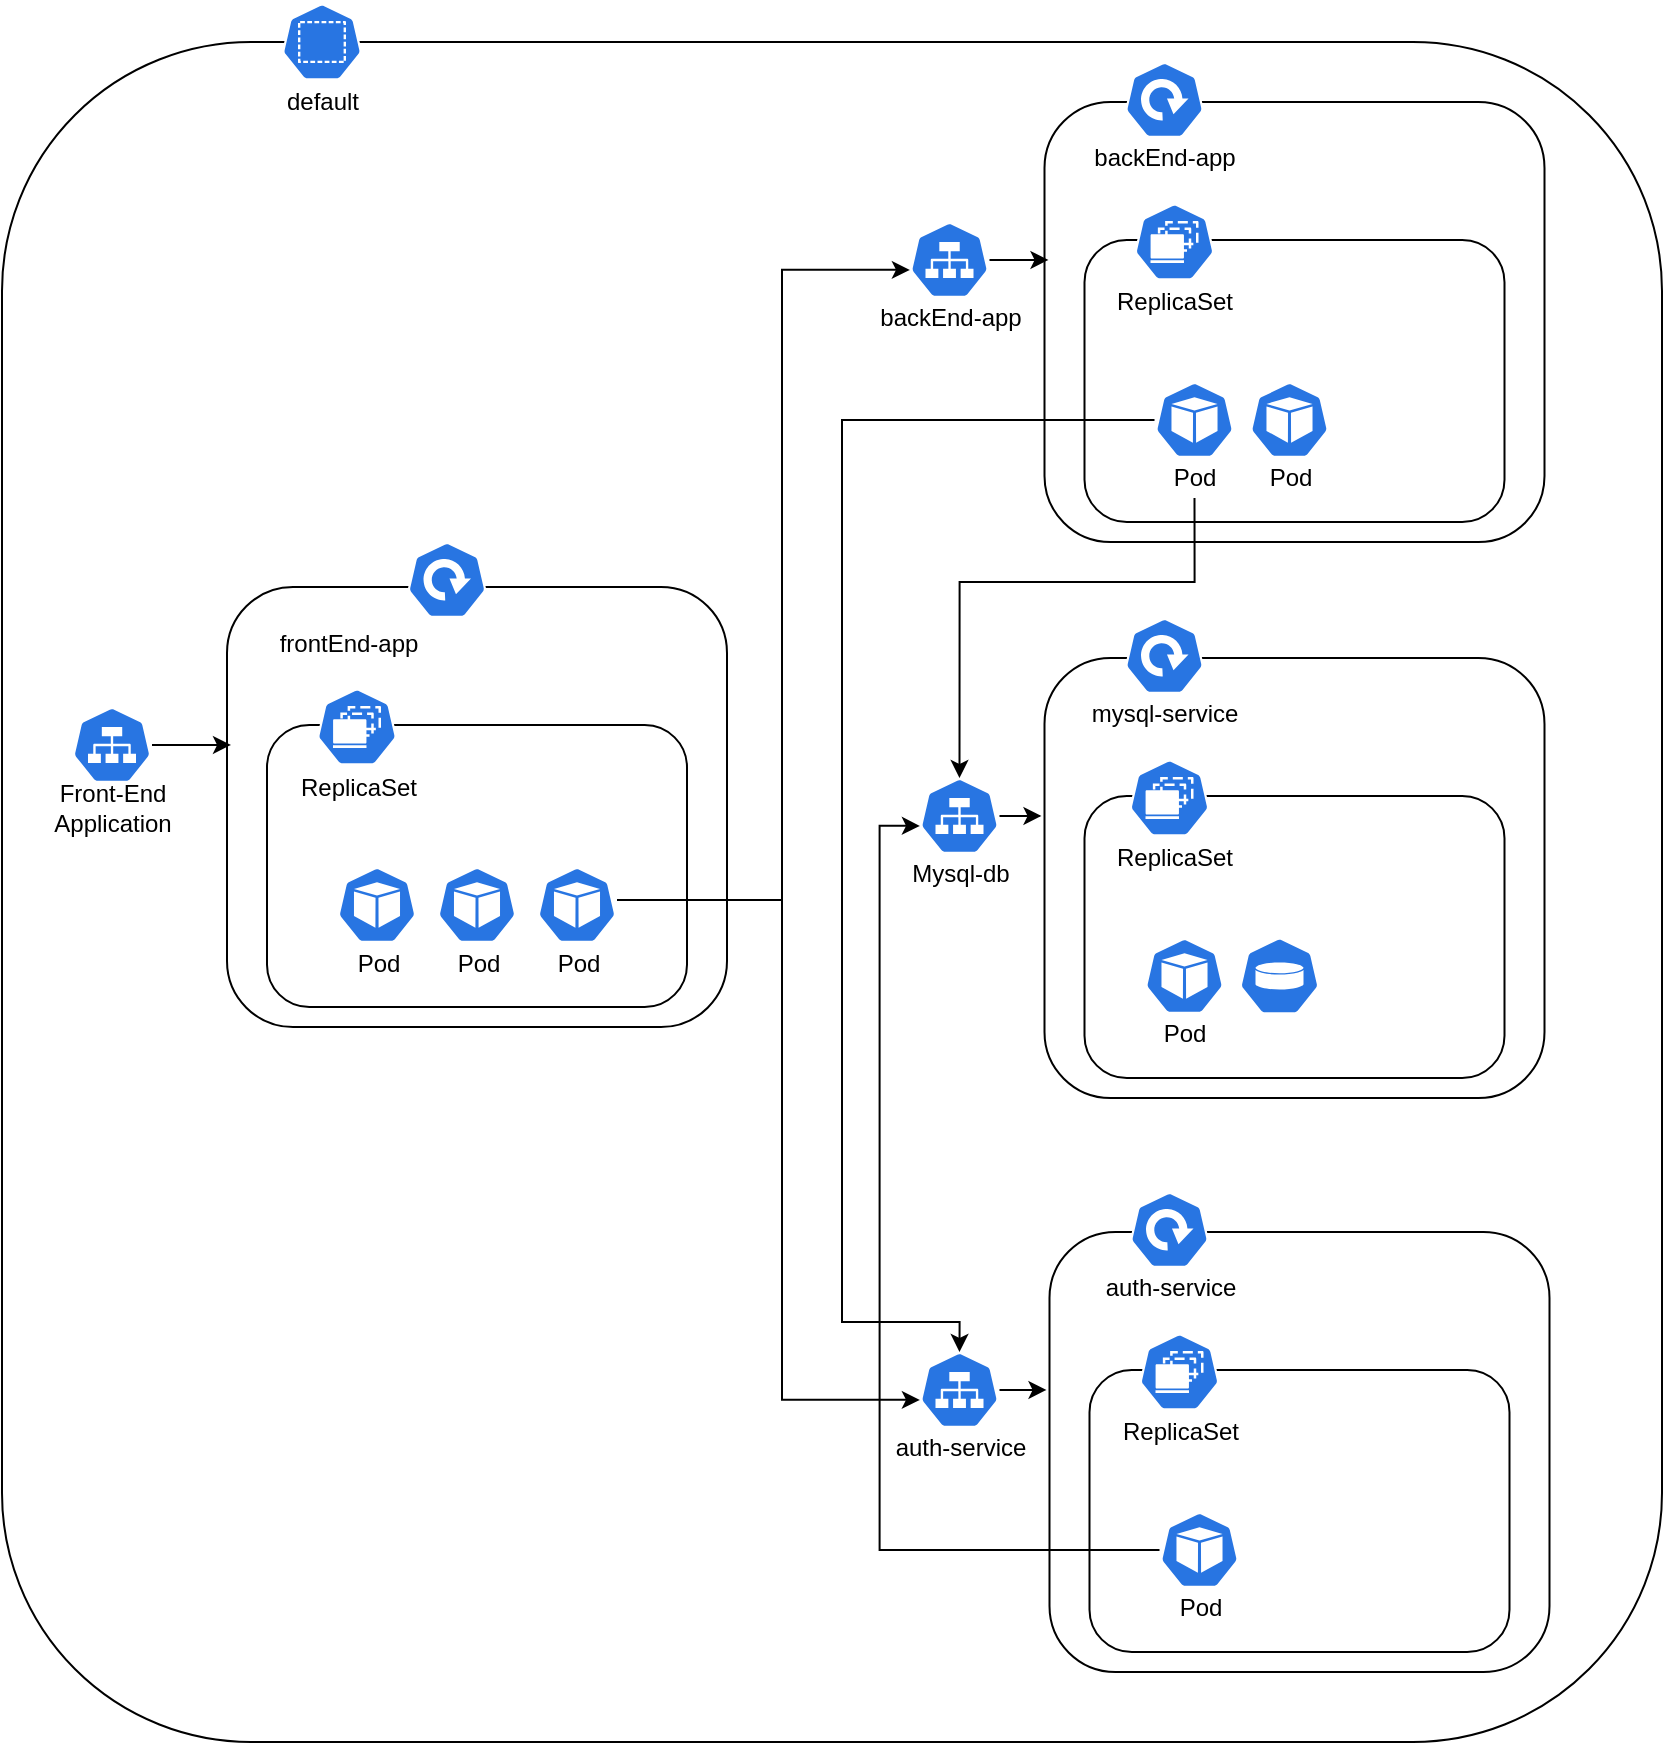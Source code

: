 <mxfile version="20.6.0" type="device"><diagram id="7euUS1w7VR5IB6_nVdwP" name="Page-1"><mxGraphModel dx="1865" dy="1716" grid="1" gridSize="10" guides="1" tooltips="1" connect="1" arrows="1" fold="1" page="1" pageScale="1" pageWidth="827" pageHeight="1169" math="0" shadow="0"><root><mxCell id="0"/><mxCell id="1" parent="0"/><mxCell id="IVqRew9tFEnTftYsaTbY-22" value="" style="rounded=1;whiteSpace=wrap;html=1;" parent="1" vertex="1"><mxGeometry x="-20" y="10" width="830" height="850" as="geometry"/></mxCell><mxCell id="IVqRew9tFEnTftYsaTbY-7" value="" style="rounded=1;whiteSpace=wrap;html=1;" parent="1" vertex="1"><mxGeometry x="501.25" y="40" width="250" height="220" as="geometry"/></mxCell><mxCell id="IVqRew9tFEnTftYsaTbY-4" value="" style="rounded=1;whiteSpace=wrap;html=1;" parent="1" vertex="1"><mxGeometry x="521.25" y="109" width="210" height="141" as="geometry"/></mxCell><mxCell id="IVqRew9tFEnTftYsaTbY-79" style="edgeStyle=orthogonalEdgeStyle;rounded=0;orthogonalLoop=1;jettySize=auto;html=1;fontSize=12;entryX=0.5;entryY=0;entryDx=0;entryDy=0;entryPerimeter=0;" parent="1" source="IVqRew9tFEnTftYsaTbY-1" target="IVqRew9tFEnTftYsaTbY-20" edge="1"><mxGeometry relative="1" as="geometry"><mxPoint x="470" y="480" as="targetPoint"/><Array as="points"><mxPoint x="400" y="199"/><mxPoint x="400" y="650"/><mxPoint x="459" y="650"/></Array></mxGeometry></mxCell><mxCell id="IVqRew9tFEnTftYsaTbY-1" value="" style="sketch=0;html=1;dashed=0;whitespace=wrap;fillColor=#2875E2;strokeColor=#ffffff;points=[[0.005,0.63,0],[0.1,0.2,0],[0.9,0.2,0],[0.5,0,0],[0.995,0.63,0],[0.72,0.99,0],[0.5,1,0],[0.28,0.99,0]];shape=mxgraph.kubernetes.icon;prIcon=pod" parent="1" vertex="1"><mxGeometry x="556.25" y="180" width="40" height="38" as="geometry"/></mxCell><mxCell id="IVqRew9tFEnTftYsaTbY-5" value="" style="sketch=0;html=1;dashed=0;whitespace=wrap;fillColor=#2875E2;strokeColor=#ffffff;points=[[0.005,0.63,0],[0.1,0.2,0],[0.9,0.2,0],[0.5,0,0],[0.995,0.63,0],[0.72,0.99,0],[0.5,1,0],[0.28,0.99,0]];shape=mxgraph.kubernetes.icon;prIcon=ds" parent="1" vertex="1"><mxGeometry x="546.25" y="90" width="40" height="40" as="geometry"/></mxCell><mxCell id="IVqRew9tFEnTftYsaTbY-6" value="" style="sketch=0;html=1;dashed=0;whitespace=wrap;fillColor=#2875E2;strokeColor=#ffffff;points=[[0.005,0.63,0],[0.1,0.2,0],[0.9,0.2,0],[0.5,0,0],[0.995,0.63,0],[0.72,0.99,0],[0.5,1,0],[0.28,0.99,0]];shape=mxgraph.kubernetes.icon;prIcon=deploy" parent="1" vertex="1"><mxGeometry x="541.25" y="20" width="40" height="38" as="geometry"/></mxCell><mxCell id="IVqRew9tFEnTftYsaTbY-32" style="edgeStyle=orthogonalEdgeStyle;rounded=0;orthogonalLoop=1;jettySize=auto;html=1;entryX=0.008;entryY=0.359;entryDx=0;entryDy=0;entryPerimeter=0;fontSize=12;" parent="1" source="IVqRew9tFEnTftYsaTbY-9" target="IVqRew9tFEnTftYsaTbY-7" edge="1"><mxGeometry relative="1" as="geometry"/></mxCell><mxCell id="IVqRew9tFEnTftYsaTbY-9" value="" style="sketch=0;html=1;dashed=0;whitespace=wrap;fillColor=#2875E2;strokeColor=#ffffff;points=[[0.005,0.63,0],[0.1,0.2,0],[0.9,0.2,0],[0.5,0,0],[0.995,0.63,0],[0.72,0.99,0],[0.5,1,0],[0.28,0.99,0]];shape=mxgraph.kubernetes.icon;prIcon=svc" parent="1" vertex="1"><mxGeometry x="433.75" y="100" width="40" height="38" as="geometry"/></mxCell><mxCell id="IVqRew9tFEnTftYsaTbY-12" value="" style="rounded=1;whiteSpace=wrap;html=1;" parent="1" vertex="1"><mxGeometry x="503.75" y="605" width="250" height="220" as="geometry"/></mxCell><mxCell id="IVqRew9tFEnTftYsaTbY-13" value="" style="rounded=1;whiteSpace=wrap;html=1;" parent="1" vertex="1"><mxGeometry x="523.75" y="674" width="210" height="141" as="geometry"/></mxCell><mxCell id="lvl8pQBQ-3sUdk-I1pao-36" style="edgeStyle=orthogonalEdgeStyle;rounded=0;orthogonalLoop=1;jettySize=auto;html=1;entryX=0.005;entryY=0.63;entryDx=0;entryDy=0;entryPerimeter=0;" edge="1" parent="1" source="IVqRew9tFEnTftYsaTbY-14" target="lvl8pQBQ-3sUdk-I1pao-20"><mxGeometry relative="1" as="geometry"/></mxCell><mxCell id="IVqRew9tFEnTftYsaTbY-14" value="" style="sketch=0;html=1;dashed=0;whitespace=wrap;fillColor=#2875E2;strokeColor=#ffffff;points=[[0.005,0.63,0],[0.1,0.2,0],[0.9,0.2,0],[0.5,0,0],[0.995,0.63,0],[0.72,0.99,0],[0.5,1,0],[0.28,0.99,0]];shape=mxgraph.kubernetes.icon;prIcon=pod" parent="1" vertex="1"><mxGeometry x="558.75" y="745" width="40" height="38" as="geometry"/></mxCell><mxCell id="IVqRew9tFEnTftYsaTbY-17" value="" style="sketch=0;html=1;dashed=0;whitespace=wrap;fillColor=#2875E2;strokeColor=#ffffff;points=[[0.005,0.63,0],[0.1,0.2,0],[0.9,0.2,0],[0.5,0,0],[0.995,0.63,0],[0.72,0.99,0],[0.5,1,0],[0.28,0.99,0]];shape=mxgraph.kubernetes.icon;prIcon=ds" parent="1" vertex="1"><mxGeometry x="548.75" y="655" width="40" height="40" as="geometry"/></mxCell><mxCell id="IVqRew9tFEnTftYsaTbY-18" value="" style="sketch=0;html=1;dashed=0;whitespace=wrap;fillColor=#2875E2;strokeColor=#ffffff;points=[[0.005,0.63,0],[0.1,0.2,0],[0.9,0.2,0],[0.5,0,0],[0.995,0.63,0],[0.72,0.99,0],[0.5,1,0],[0.28,0.99,0]];shape=mxgraph.kubernetes.icon;prIcon=deploy" parent="1" vertex="1"><mxGeometry x="543.75" y="585" width="40" height="38" as="geometry"/></mxCell><mxCell id="IVqRew9tFEnTftYsaTbY-33" style="edgeStyle=orthogonalEdgeStyle;rounded=0;orthogonalLoop=1;jettySize=auto;html=1;entryX=-0.006;entryY=0.359;entryDx=0;entryDy=0;entryPerimeter=0;fontSize=12;" parent="1" source="IVqRew9tFEnTftYsaTbY-20" target="IVqRew9tFEnTftYsaTbY-12" edge="1"><mxGeometry relative="1" as="geometry"/></mxCell><mxCell id="IVqRew9tFEnTftYsaTbY-20" value="" style="sketch=0;html=1;dashed=0;whitespace=wrap;fillColor=#2875E2;strokeColor=#ffffff;points=[[0.005,0.63,0],[0.1,0.2,0],[0.9,0.2,0],[0.5,0,0],[0.995,0.63,0],[0.72,0.99,0],[0.5,1,0],[0.28,0.99,0]];shape=mxgraph.kubernetes.icon;prIcon=svc" parent="1" vertex="1"><mxGeometry x="438.75" y="665" width="40" height="38" as="geometry"/></mxCell><mxCell id="IVqRew9tFEnTftYsaTbY-23" value="" style="sketch=0;html=1;dashed=0;whitespace=wrap;fillColor=#2875E2;strokeColor=#ffffff;points=[[0.005,0.63,0],[0.1,0.2,0],[0.9,0.2,0],[0.5,0,0],[0.995,0.63,0],[0.72,0.99,0],[0.5,1,0],[0.28,0.99,0]];shape=mxgraph.kubernetes.icon;prIcon=ns" parent="1" vertex="1"><mxGeometry x="120" y="-10" width="40" height="40" as="geometry"/></mxCell><mxCell id="IVqRew9tFEnTftYsaTbY-24" value="default" style="text;strokeColor=none;fillColor=none;html=1;fontSize=12;fontStyle=0;verticalAlign=middle;align=center;" parent="1" vertex="1"><mxGeometry x="115" y="30" width="50" height="20" as="geometry"/></mxCell><mxCell id="IVqRew9tFEnTftYsaTbY-26" value="backEnd-app" style="text;strokeColor=none;fillColor=none;html=1;fontSize=12;fontStyle=0;verticalAlign=middle;align=center;" parent="1" vertex="1"><mxGeometry x="536.25" y="58" width="50" height="20" as="geometry"/></mxCell><mxCell id="IVqRew9tFEnTftYsaTbY-27" value="ReplicaSet" style="text;strokeColor=none;fillColor=none;html=1;fontSize=12;fontStyle=0;verticalAlign=middle;align=center;" parent="1" vertex="1"><mxGeometry x="541.25" y="130" width="50" height="20" as="geometry"/></mxCell><mxCell id="IVqRew9tFEnTftYsaTbY-28" value="auth-service" style="text;strokeColor=none;fillColor=none;html=1;fontSize=12;fontStyle=0;verticalAlign=middle;align=center;" parent="1" vertex="1"><mxGeometry x="538.75" y="623" width="50" height="20" as="geometry"/></mxCell><mxCell id="IVqRew9tFEnTftYsaTbY-29" value="ReplicaSet" style="text;strokeColor=none;fillColor=none;html=1;fontSize=12;fontStyle=0;verticalAlign=middle;align=center;" parent="1" vertex="1"><mxGeometry x="543.75" y="695" width="50" height="20" as="geometry"/></mxCell><mxCell id="IVqRew9tFEnTftYsaTbY-30" value="auth-service" style="text;strokeColor=none;fillColor=none;html=1;fontSize=12;fontStyle=0;verticalAlign=middle;align=center;" parent="1" vertex="1"><mxGeometry x="433.75" y="703" width="50" height="20" as="geometry"/></mxCell><mxCell id="IVqRew9tFEnTftYsaTbY-34" value="Pod" style="text;strokeColor=none;fillColor=none;html=1;fontSize=12;fontStyle=0;verticalAlign=middle;align=center;" parent="1" vertex="1"><mxGeometry x="553.75" y="783" width="50" height="20" as="geometry"/></mxCell><mxCell id="lvl8pQBQ-3sUdk-I1pao-32" style="edgeStyle=orthogonalEdgeStyle;rounded=0;orthogonalLoop=1;jettySize=auto;html=1;exitX=0.5;exitY=1;exitDx=0;exitDy=0;entryX=0.5;entryY=0;entryDx=0;entryDy=0;entryPerimeter=0;" edge="1" parent="1" source="IVqRew9tFEnTftYsaTbY-39" target="lvl8pQBQ-3sUdk-I1pao-20"><mxGeometry relative="1" as="geometry"><Array as="points"><mxPoint x="576" y="280"/><mxPoint x="459" y="280"/></Array></mxGeometry></mxCell><mxCell id="IVqRew9tFEnTftYsaTbY-39" value="Pod" style="text;strokeColor=none;fillColor=none;html=1;fontSize=12;fontStyle=0;verticalAlign=middle;align=center;" parent="1" vertex="1"><mxGeometry x="551.25" y="218" width="50" height="20" as="geometry"/></mxCell><mxCell id="IVqRew9tFEnTftYsaTbY-42" value="backEnd-app" style="text;strokeColor=none;fillColor=none;html=1;fontSize=12;fontStyle=0;verticalAlign=middle;align=center;" parent="1" vertex="1"><mxGeometry x="428.75" y="138" width="50" height="20" as="geometry"/></mxCell><mxCell id="IVqRew9tFEnTftYsaTbY-43" value="" style="rounded=1;whiteSpace=wrap;html=1;" parent="1" vertex="1"><mxGeometry x="92.5" y="282.5" width="250" height="220" as="geometry"/></mxCell><mxCell id="IVqRew9tFEnTftYsaTbY-44" value="" style="rounded=1;whiteSpace=wrap;html=1;" parent="1" vertex="1"><mxGeometry x="112.5" y="351.5" width="210" height="141" as="geometry"/></mxCell><mxCell id="IVqRew9tFEnTftYsaTbY-45" value="" style="sketch=0;html=1;dashed=0;whitespace=wrap;fillColor=#2875E2;strokeColor=#ffffff;points=[[0.005,0.63,0],[0.1,0.2,0],[0.9,0.2,0],[0.5,0,0],[0.995,0.63,0],[0.72,0.99,0],[0.5,1,0],[0.28,0.99,0]];shape=mxgraph.kubernetes.icon;prIcon=pod" parent="1" vertex="1"><mxGeometry x="147.5" y="422.5" width="40" height="38" as="geometry"/></mxCell><mxCell id="IVqRew9tFEnTftYsaTbY-46" value="" style="sketch=0;html=1;dashed=0;whitespace=wrap;fillColor=#2875E2;strokeColor=#ffffff;points=[[0.005,0.63,0],[0.1,0.2,0],[0.9,0.2,0],[0.5,0,0],[0.995,0.63,0],[0.72,0.99,0],[0.5,1,0],[0.28,0.99,0]];shape=mxgraph.kubernetes.icon;prIcon=pod" parent="1" vertex="1"><mxGeometry x="197.5" y="422.5" width="40" height="38" as="geometry"/></mxCell><mxCell id="IVqRew9tFEnTftYsaTbY-59" style="edgeStyle=orthogonalEdgeStyle;rounded=0;orthogonalLoop=1;jettySize=auto;html=1;entryX=0.005;entryY=0.63;entryDx=0;entryDy=0;entryPerimeter=0;fontSize=12;" parent="1" source="IVqRew9tFEnTftYsaTbY-47" target="IVqRew9tFEnTftYsaTbY-20" edge="1"><mxGeometry relative="1" as="geometry"><Array as="points"><mxPoint x="370" y="439"/><mxPoint x="370" y="689"/></Array></mxGeometry></mxCell><mxCell id="IVqRew9tFEnTftYsaTbY-60" style="edgeStyle=orthogonalEdgeStyle;rounded=0;orthogonalLoop=1;jettySize=auto;html=1;entryX=0.005;entryY=0.63;entryDx=0;entryDy=0;entryPerimeter=0;fontSize=12;" parent="1" source="IVqRew9tFEnTftYsaTbY-47" target="IVqRew9tFEnTftYsaTbY-9" edge="1"><mxGeometry relative="1" as="geometry"><Array as="points"><mxPoint x="370" y="439"/><mxPoint x="370" y="124"/></Array></mxGeometry></mxCell><mxCell id="IVqRew9tFEnTftYsaTbY-47" value="" style="sketch=0;html=1;dashed=0;whitespace=wrap;fillColor=#2875E2;strokeColor=#ffffff;points=[[0.005,0.63,0],[0.1,0.2,0],[0.9,0.2,0],[0.5,0,0],[0.995,0.63,0],[0.72,0.99,0],[0.5,1,0],[0.28,0.99,0]];shape=mxgraph.kubernetes.icon;prIcon=pod" parent="1" vertex="1"><mxGeometry x="247.5" y="422.5" width="40" height="38" as="geometry"/></mxCell><mxCell id="IVqRew9tFEnTftYsaTbY-48" value="" style="sketch=0;html=1;dashed=0;whitespace=wrap;fillColor=#2875E2;strokeColor=#ffffff;points=[[0.005,0.63,0],[0.1,0.2,0],[0.9,0.2,0],[0.5,0,0],[0.995,0.63,0],[0.72,0.99,0],[0.5,1,0],[0.28,0.99,0]];shape=mxgraph.kubernetes.icon;prIcon=ds" parent="1" vertex="1"><mxGeometry x="137.5" y="332.5" width="40" height="40" as="geometry"/></mxCell><mxCell id="IVqRew9tFEnTftYsaTbY-49" value="" style="sketch=0;html=1;dashed=0;whitespace=wrap;fillColor=#2875E2;strokeColor=#ffffff;points=[[0.005,0.63,0],[0.1,0.2,0],[0.9,0.2,0],[0.5,0,0],[0.995,0.63,0],[0.72,0.99,0],[0.5,1,0],[0.28,0.99,0]];shape=mxgraph.kubernetes.icon;prIcon=deploy" parent="1" vertex="1"><mxGeometry x="182.5" y="260" width="40" height="38" as="geometry"/></mxCell><mxCell id="IVqRew9tFEnTftYsaTbY-50" style="edgeStyle=orthogonalEdgeStyle;rounded=0;orthogonalLoop=1;jettySize=auto;html=1;entryX=0.008;entryY=0.359;entryDx=0;entryDy=0;entryPerimeter=0;fontSize=12;" parent="1" source="IVqRew9tFEnTftYsaTbY-51" target="IVqRew9tFEnTftYsaTbY-43" edge="1"><mxGeometry relative="1" as="geometry"/></mxCell><mxCell id="IVqRew9tFEnTftYsaTbY-51" value="" style="sketch=0;html=1;dashed=0;whitespace=wrap;fillColor=#2875E2;strokeColor=#ffffff;points=[[0.005,0.63,0],[0.1,0.2,0],[0.9,0.2,0],[0.5,0,0],[0.995,0.63,0],[0.72,0.99,0],[0.5,1,0],[0.28,0.99,0]];shape=mxgraph.kubernetes.icon;prIcon=svc" parent="1" vertex="1"><mxGeometry x="15" y="342.5" width="40" height="38" as="geometry"/></mxCell><mxCell id="IVqRew9tFEnTftYsaTbY-52" value="frontEnd-app" style="text;strokeColor=none;fillColor=none;html=1;fontSize=12;fontStyle=0;verticalAlign=middle;align=center;" parent="1" vertex="1"><mxGeometry x="127.5" y="300.5" width="50" height="20" as="geometry"/></mxCell><mxCell id="IVqRew9tFEnTftYsaTbY-53" value="ReplicaSet" style="text;strokeColor=none;fillColor=none;html=1;fontSize=12;fontStyle=0;verticalAlign=middle;align=center;" parent="1" vertex="1"><mxGeometry x="132.5" y="372.5" width="50" height="20" as="geometry"/></mxCell><mxCell id="IVqRew9tFEnTftYsaTbY-54" value="Pod" style="text;strokeColor=none;fillColor=none;html=1;fontSize=12;fontStyle=0;verticalAlign=middle;align=center;" parent="1" vertex="1"><mxGeometry x="142.5" y="460.5" width="50" height="20" as="geometry"/></mxCell><mxCell id="IVqRew9tFEnTftYsaTbY-55" value="Pod" style="text;strokeColor=none;fillColor=none;html=1;fontSize=12;fontStyle=0;verticalAlign=middle;align=center;" parent="1" vertex="1"><mxGeometry x="192.5" y="460.5" width="50" height="20" as="geometry"/></mxCell><mxCell id="IVqRew9tFEnTftYsaTbY-56" value="Pod" style="text;strokeColor=none;fillColor=none;html=1;fontSize=12;fontStyle=0;verticalAlign=middle;align=center;" parent="1" vertex="1"><mxGeometry x="242.5" y="460.5" width="50" height="20" as="geometry"/></mxCell><mxCell id="IVqRew9tFEnTftYsaTbY-57" value="Front-End&lt;br&gt;Application" style="text;strokeColor=none;fillColor=none;html=1;fontSize=12;fontStyle=0;verticalAlign=middle;align=center;" parent="1" vertex="1"><mxGeometry x="10" y="382.5" width="50" height="20" as="geometry"/></mxCell><mxCell id="IVqRew9tFEnTftYsaTbY-77" value="" style="sketch=0;html=1;dashed=0;whitespace=wrap;fillColor=#2875E2;strokeColor=#ffffff;points=[[0.005,0.63,0],[0.1,0.2,0],[0.9,0.2,0],[0.5,0,0],[0.995,0.63,0],[0.72,0.99,0],[0.5,1,0],[0.28,0.99,0]];shape=mxgraph.kubernetes.icon;prIcon=pod" parent="1" vertex="1"><mxGeometry x="603.75" y="180" width="40" height="38" as="geometry"/></mxCell><mxCell id="IVqRew9tFEnTftYsaTbY-78" value="Pod" style="text;strokeColor=none;fillColor=none;html=1;fontSize=12;fontStyle=0;verticalAlign=middle;align=center;" parent="1" vertex="1"><mxGeometry x="598.75" y="218" width="50" height="20" as="geometry"/></mxCell><mxCell id="lvl8pQBQ-3sUdk-I1pao-14" value="" style="rounded=1;whiteSpace=wrap;html=1;" vertex="1" parent="1"><mxGeometry x="501.25" y="318" width="250" height="220" as="geometry"/></mxCell><mxCell id="lvl8pQBQ-3sUdk-I1pao-15" value="" style="rounded=1;whiteSpace=wrap;html=1;" vertex="1" parent="1"><mxGeometry x="521.25" y="387" width="210" height="141" as="geometry"/></mxCell><mxCell id="lvl8pQBQ-3sUdk-I1pao-17" value="" style="sketch=0;html=1;dashed=0;whitespace=wrap;fillColor=#2875E2;strokeColor=#ffffff;points=[[0.005,0.63,0],[0.1,0.2,0],[0.9,0.2,0],[0.5,0,0],[0.995,0.63,0],[0.72,0.99,0],[0.5,1,0],[0.28,0.99,0]];shape=mxgraph.kubernetes.icon;prIcon=ds" vertex="1" parent="1"><mxGeometry x="543.75" y="368" width="40" height="40" as="geometry"/></mxCell><mxCell id="lvl8pQBQ-3sUdk-I1pao-18" value="" style="sketch=0;html=1;dashed=0;whitespace=wrap;fillColor=#2875E2;strokeColor=#ffffff;points=[[0.005,0.63,0],[0.1,0.2,0],[0.9,0.2,0],[0.5,0,0],[0.995,0.63,0],[0.72,0.99,0],[0.5,1,0],[0.28,0.99,0]];shape=mxgraph.kubernetes.icon;prIcon=deploy" vertex="1" parent="1"><mxGeometry x="541.25" y="298" width="40" height="38" as="geometry"/></mxCell><mxCell id="lvl8pQBQ-3sUdk-I1pao-19" style="edgeStyle=orthogonalEdgeStyle;rounded=0;orthogonalLoop=1;jettySize=auto;html=1;entryX=-0.006;entryY=0.359;entryDx=0;entryDy=0;entryPerimeter=0;fontSize=12;" edge="1" parent="1" source="lvl8pQBQ-3sUdk-I1pao-20" target="lvl8pQBQ-3sUdk-I1pao-14"><mxGeometry relative="1" as="geometry"/></mxCell><mxCell id="lvl8pQBQ-3sUdk-I1pao-20" value="" style="sketch=0;html=1;dashed=0;whitespace=wrap;fillColor=#2875E2;strokeColor=#ffffff;points=[[0.005,0.63,0],[0.1,0.2,0],[0.9,0.2,0],[0.5,0,0],[0.995,0.63,0],[0.72,0.99,0],[0.5,1,0],[0.28,0.99,0]];shape=mxgraph.kubernetes.icon;prIcon=svc" vertex="1" parent="1"><mxGeometry x="438.75" y="378" width="40" height="38" as="geometry"/></mxCell><mxCell id="lvl8pQBQ-3sUdk-I1pao-21" value="mysql-service" style="text;strokeColor=none;fillColor=none;html=1;fontSize=12;fontStyle=0;verticalAlign=middle;align=center;" vertex="1" parent="1"><mxGeometry x="536.25" y="336" width="50" height="20" as="geometry"/></mxCell><mxCell id="lvl8pQBQ-3sUdk-I1pao-22" value="ReplicaSet" style="text;strokeColor=none;fillColor=none;html=1;fontSize=12;fontStyle=0;verticalAlign=middle;align=center;" vertex="1" parent="1"><mxGeometry x="541.25" y="408" width="50" height="20" as="geometry"/></mxCell><mxCell id="lvl8pQBQ-3sUdk-I1pao-23" value="Mysql-db" style="text;strokeColor=none;fillColor=none;html=1;fontSize=12;fontStyle=0;verticalAlign=middle;align=center;" vertex="1" parent="1"><mxGeometry x="433.75" y="416" width="50" height="20" as="geometry"/></mxCell><mxCell id="lvl8pQBQ-3sUdk-I1pao-24" value="Pod" style="text;strokeColor=none;fillColor=none;html=1;fontSize=12;fontStyle=0;verticalAlign=middle;align=center;" vertex="1" parent="1"><mxGeometry x="546.25" y="496" width="50" height="20" as="geometry"/></mxCell><mxCell id="lvl8pQBQ-3sUdk-I1pao-26" value="" style="sketch=0;html=1;dashed=0;whitespace=wrap;fillColor=#2875E2;strokeColor=#ffffff;points=[[0.005,0.63,0],[0.1,0.2,0],[0.9,0.2,0],[0.5,0,0],[0.995,0.63,0],[0.72,0.99,0],[0.5,1,0],[0.28,0.99,0]];verticalLabelPosition=bottom;align=center;verticalAlign=top;shape=mxgraph.kubernetes.icon;prIcon=pv" vertex="1" parent="1"><mxGeometry x="598.75" y="451.5" width="40" height="51" as="geometry"/></mxCell><mxCell id="lvl8pQBQ-3sUdk-I1pao-16" value="" style="sketch=0;html=1;dashed=0;whitespace=wrap;fillColor=#2875E2;strokeColor=#ffffff;points=[[0.005,0.63,0],[0.1,0.2,0],[0.9,0.2,0],[0.5,0,0],[0.995,0.63,0],[0.72,0.99,0],[0.5,1,0],[0.28,0.99,0]];shape=mxgraph.kubernetes.icon;prIcon=pod" vertex="1" parent="1"><mxGeometry x="551.25" y="458" width="40" height="38" as="geometry"/></mxCell></root></mxGraphModel></diagram></mxfile>